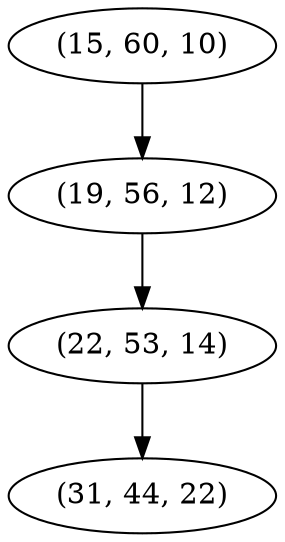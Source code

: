 digraph tree {
    "(15, 60, 10)";
    "(19, 56, 12)";
    "(22, 53, 14)";
    "(31, 44, 22)";
    "(15, 60, 10)" -> "(19, 56, 12)";
    "(19, 56, 12)" -> "(22, 53, 14)";
    "(22, 53, 14)" -> "(31, 44, 22)";
}
